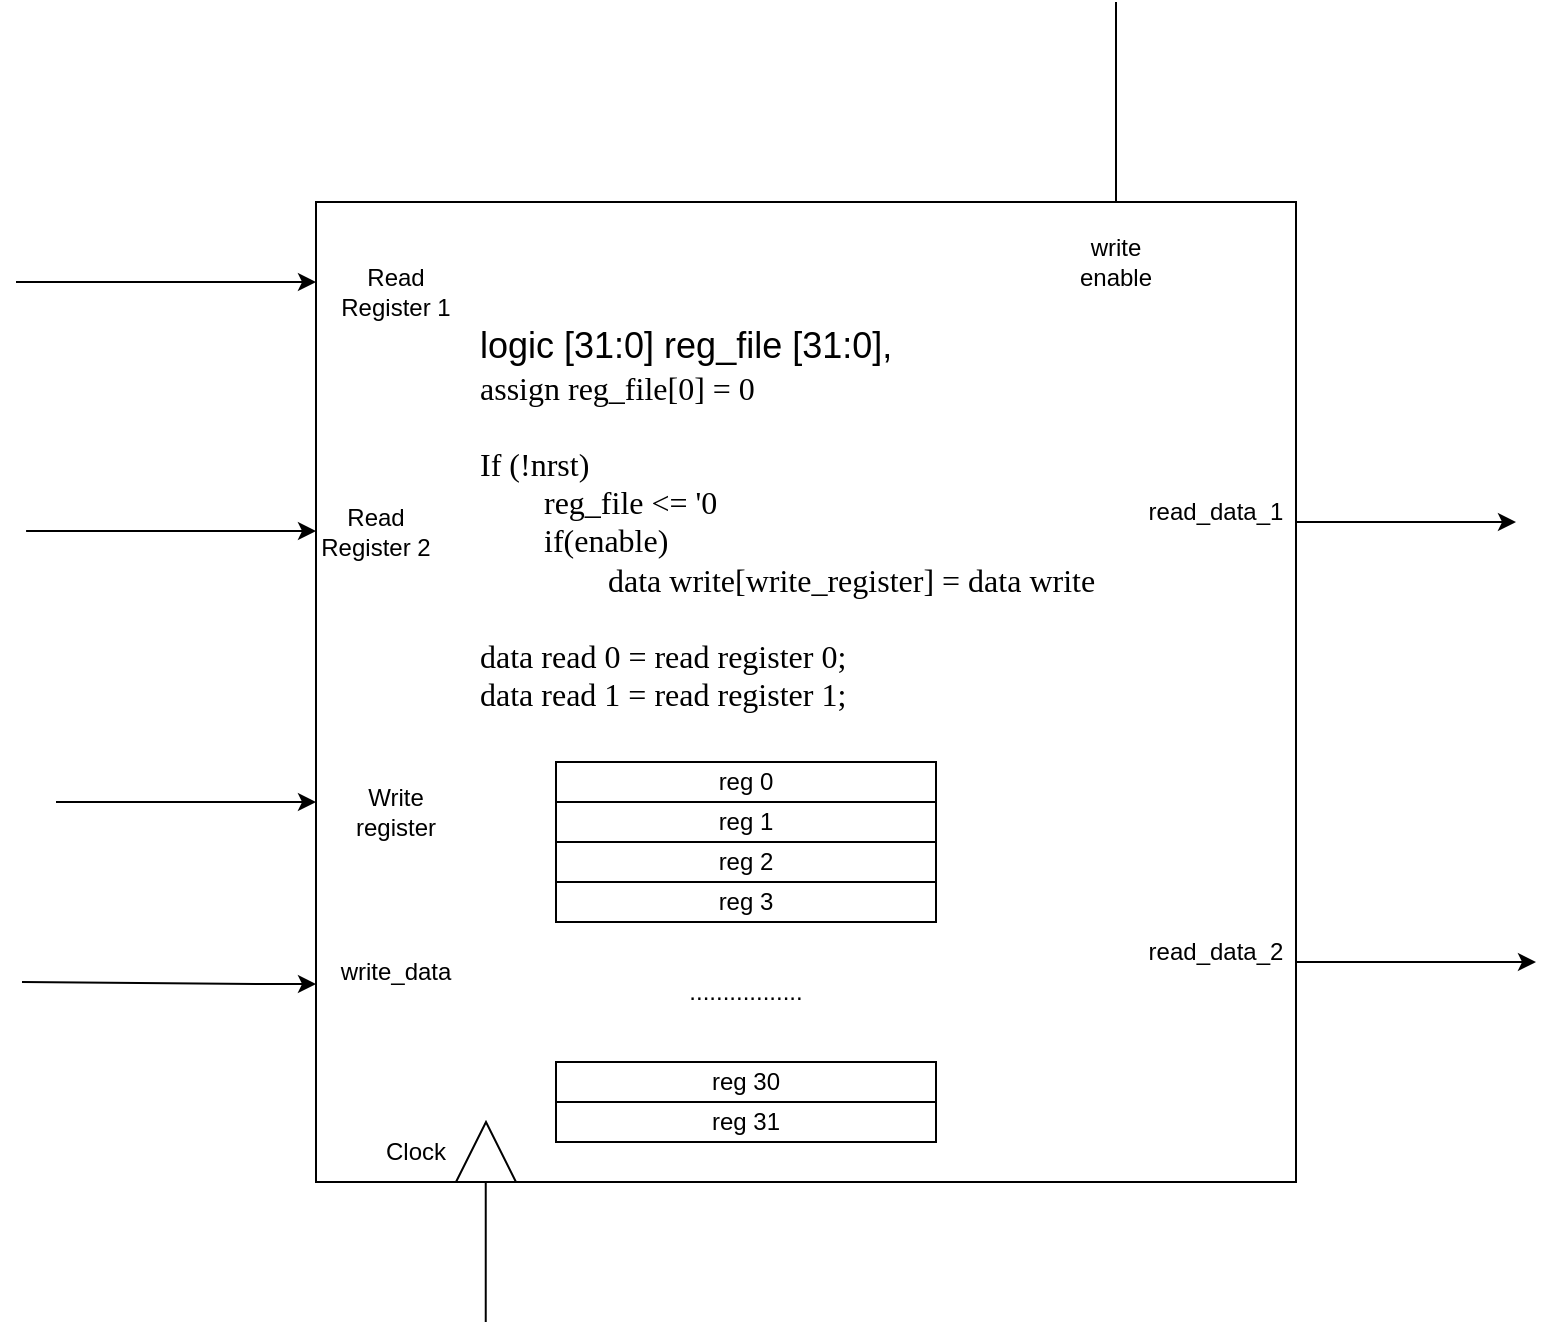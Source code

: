 <mxfile version="24.5.5" type="github">
  <diagram name="Page-1" id="wuHofpRlIjOz16M0MwDM">
    <mxGraphModel dx="1217" dy="523" grid="1" gridSize="10" guides="1" tooltips="1" connect="1" arrows="1" fold="1" page="1" pageScale="1" pageWidth="850" pageHeight="1100" math="0" shadow="0">
      <root>
        <mxCell id="0" />
        <mxCell id="1" parent="0" />
        <mxCell id="8H5cPtk94cY6zMzIsbHH-1" value="" style="whiteSpace=wrap;html=1;aspect=fixed;" parent="1" vertex="1">
          <mxGeometry x="160" y="100" width="490" height="490" as="geometry" />
        </mxCell>
        <mxCell id="8H5cPtk94cY6zMzIsbHH-2" value="Read Register 1" style="text;html=1;align=center;verticalAlign=middle;whiteSpace=wrap;rounded=0;" parent="1" vertex="1">
          <mxGeometry x="170" y="130" width="60" height="30" as="geometry" />
        </mxCell>
        <mxCell id="8H5cPtk94cY6zMzIsbHH-3" value="" style="endArrow=classic;html=1;rounded=0;" parent="1" edge="1">
          <mxGeometry width="50" height="50" relative="1" as="geometry">
            <mxPoint x="10" y="140" as="sourcePoint" />
            <mxPoint x="160" y="140" as="targetPoint" />
          </mxGeometry>
        </mxCell>
        <mxCell id="8H5cPtk94cY6zMzIsbHH-4" value="" style="endArrow=classic;html=1;rounded=0;entryX=-0.009;entryY=0.391;entryDx=0;entryDy=0;entryPerimeter=0;" parent="1" edge="1">
          <mxGeometry width="50" height="50" relative="1" as="geometry">
            <mxPoint x="15.04" y="264.54" as="sourcePoint" />
            <mxPoint x="160.0" y="264.5" as="targetPoint" />
          </mxGeometry>
        </mxCell>
        <mxCell id="8H5cPtk94cY6zMzIsbHH-6" value="" style="endArrow=classic;html=1;rounded=0;" parent="1" edge="1">
          <mxGeometry width="50" height="50" relative="1" as="geometry">
            <mxPoint x="13" y="490" as="sourcePoint" />
            <mxPoint x="160" y="491" as="targetPoint" />
            <Array as="points">
              <mxPoint x="133" y="491" />
            </Array>
          </mxGeometry>
        </mxCell>
        <mxCell id="8H5cPtk94cY6zMzIsbHH-7" value="" style="endArrow=none;html=1;rounded=0;" parent="1" edge="1">
          <mxGeometry width="50" height="50" relative="1" as="geometry">
            <mxPoint x="560" y="100" as="sourcePoint" />
            <mxPoint x="560" as="targetPoint" />
            <Array as="points">
              <mxPoint x="560" y="60" />
            </Array>
          </mxGeometry>
        </mxCell>
        <mxCell id="8H5cPtk94cY6zMzIsbHH-10" value="Read Register 2" style="text;html=1;align=center;verticalAlign=middle;whiteSpace=wrap;rounded=0;" parent="1" vertex="1">
          <mxGeometry x="160" y="250" width="60" height="30" as="geometry" />
        </mxCell>
        <mxCell id="8H5cPtk94cY6zMzIsbHH-11" value="Write register" style="text;html=1;align=center;verticalAlign=middle;whiteSpace=wrap;rounded=0;" parent="1" vertex="1">
          <mxGeometry x="170" y="390" width="60" height="30" as="geometry" />
        </mxCell>
        <mxCell id="8H5cPtk94cY6zMzIsbHH-15" value="write enable" style="text;html=1;align=center;verticalAlign=middle;whiteSpace=wrap;rounded=0;" parent="1" vertex="1">
          <mxGeometry x="530" y="115" width="60" height="30" as="geometry" />
        </mxCell>
        <mxCell id="8H5cPtk94cY6zMzIsbHH-16" value="" style="endArrow=classic;html=1;rounded=0;" parent="1" edge="1">
          <mxGeometry width="50" height="50" relative="1" as="geometry">
            <mxPoint x="650" y="260" as="sourcePoint" />
            <mxPoint x="760" y="260" as="targetPoint" />
          </mxGeometry>
        </mxCell>
        <mxCell id="8H5cPtk94cY6zMzIsbHH-17" value="" style="endArrow=classic;html=1;rounded=0;" parent="1" edge="1">
          <mxGeometry width="50" height="50" relative="1" as="geometry">
            <mxPoint x="650" y="480" as="sourcePoint" />
            <mxPoint x="770" y="480" as="targetPoint" />
          </mxGeometry>
        </mxCell>
        <mxCell id="8H5cPtk94cY6zMzIsbHH-18" value="write_data" style="text;html=1;align=center;verticalAlign=middle;whiteSpace=wrap;rounded=0;" parent="1" vertex="1">
          <mxGeometry x="170" y="470" width="60" height="30" as="geometry" />
        </mxCell>
        <mxCell id="8H5cPtk94cY6zMzIsbHH-19" value="read_data_1" style="text;html=1;align=center;verticalAlign=middle;whiteSpace=wrap;rounded=0;" parent="1" vertex="1">
          <mxGeometry x="580" y="240" width="60" height="30" as="geometry" />
        </mxCell>
        <mxCell id="8H5cPtk94cY6zMzIsbHH-20" value="read_data_2" style="text;html=1;align=center;verticalAlign=middle;whiteSpace=wrap;rounded=0;" parent="1" vertex="1">
          <mxGeometry x="580" y="460" width="60" height="30" as="geometry" />
        </mxCell>
        <mxCell id="8H5cPtk94cY6zMzIsbHH-21" value="&lt;div&gt;&lt;font face=&quot;Helvetica&quot; style=&quot;font-size: 18px;&quot;&gt;&lt;div style=&quot;&quot;&gt;&lt;span style=&quot;background-color: initial;&quot;&gt;logic [31:0] reg_file [31:0],&lt;/span&gt;&lt;br&gt;&lt;/div&gt;&lt;/font&gt;&lt;/div&gt;&lt;font face=&quot;g4V9aiBi4kP1bZjgguHr&quot; size=&quot;3&quot; style=&quot;&quot;&gt;&lt;div&gt;assign reg_file[0] = 0&lt;/div&gt;&lt;div&gt;&amp;nbsp;&lt;/div&gt;If (!nrst)&lt;/font&gt;&lt;div&gt;&lt;font face=&quot;g4V9aiBi4kP1bZjgguHr&quot; size=&quot;3&quot;&gt;&lt;span style=&quot;white-space: pre;&quot;&gt;&#x9;&lt;/span&gt;reg_file &amp;lt;= &#39;0&lt;br&gt;&lt;/font&gt;&lt;div&gt;&lt;font face=&quot;g4V9aiBi4kP1bZjgguHr&quot; size=&quot;3&quot;&gt;&lt;span style=&quot;background-color: initial; white-space: pre;&quot;&gt;&#x9;&lt;/span&gt;&lt;span style=&quot;background-color: initial;&quot;&gt;if(enable)&amp;nbsp;&lt;/span&gt;&lt;br&gt;&lt;/font&gt;&lt;/div&gt;&lt;div&gt;&lt;font face=&quot;g4V9aiBi4kP1bZjgguHr&quot; size=&quot;3&quot;&gt;&lt;span style=&quot;white-space: pre;&quot;&gt;&#x9;&lt;span style=&quot;white-space: pre;&quot;&gt;&#x9;&lt;/span&gt;&lt;/span&gt;data write[write_register] = data write&lt;/font&gt;&lt;/div&gt;&lt;/div&gt;&lt;div&gt;&lt;font face=&quot;g4V9aiBi4kP1bZjgguHr&quot; size=&quot;3&quot;&gt;&lt;br&gt;&lt;/font&gt;&lt;/div&gt;&lt;div&gt;&lt;div style=&quot;&quot;&gt;&lt;font face=&quot;g4V9aiBi4kP1bZjgguHr&quot; size=&quot;3&quot;&gt;&lt;span style=&quot;background-color: initial; white-space: pre;&quot;&gt;data&lt;/span&gt;&lt;span style=&quot;background-color: initial;&quot;&gt;&amp;nbsp;read 0 = read register 0;&lt;/span&gt;&lt;/font&gt;&lt;/div&gt;&lt;div style=&quot;&quot;&gt;&lt;font face=&quot;g4V9aiBi4kP1bZjgguHr&quot; size=&quot;3&quot;&gt;data read 1 = read register 1;&lt;/font&gt;&lt;/div&gt;&lt;/div&gt;" style="text;html=1;whiteSpace=wrap;overflow=hidden;rounded=0;" parent="1" vertex="1">
          <mxGeometry x="240" y="155" width="320" height="215" as="geometry" />
        </mxCell>
        <mxCell id="8H5cPtk94cY6zMzIsbHH-22" value="" style="endArrow=classic;html=1;rounded=0;" parent="1" edge="1">
          <mxGeometry width="50" height="50" relative="1" as="geometry">
            <mxPoint x="30" y="400" as="sourcePoint" />
            <mxPoint x="160" y="400" as="targetPoint" />
          </mxGeometry>
        </mxCell>
        <mxCell id="8H5cPtk94cY6zMzIsbHH-24" value="reg 0" style="rounded=0;whiteSpace=wrap;html=1;" parent="1" vertex="1">
          <mxGeometry x="280" y="380" width="190" height="20" as="geometry" />
        </mxCell>
        <mxCell id="8H5cPtk94cY6zMzIsbHH-25" value="reg 1" style="rounded=0;whiteSpace=wrap;html=1;" parent="1" vertex="1">
          <mxGeometry x="280" y="400" width="190" height="20" as="geometry" />
        </mxCell>
        <mxCell id="8H5cPtk94cY6zMzIsbHH-26" style="edgeStyle=orthogonalEdgeStyle;rounded=0;orthogonalLoop=1;jettySize=auto;html=1;exitX=0.5;exitY=1;exitDx=0;exitDy=0;" parent="1" source="8H5cPtk94cY6zMzIsbHH-25" target="8H5cPtk94cY6zMzIsbHH-25" edge="1">
          <mxGeometry relative="1" as="geometry" />
        </mxCell>
        <mxCell id="8H5cPtk94cY6zMzIsbHH-27" value="reg 2" style="rounded=0;whiteSpace=wrap;html=1;" parent="1" vertex="1">
          <mxGeometry x="280" y="420" width="190" height="20" as="geometry" />
        </mxCell>
        <mxCell id="8H5cPtk94cY6zMzIsbHH-29" value="reg 3" style="rounded=0;whiteSpace=wrap;html=1;" parent="1" vertex="1">
          <mxGeometry x="280" y="440" width="190" height="20" as="geometry" />
        </mxCell>
        <mxCell id="8H5cPtk94cY6zMzIsbHH-30" value="reg 30" style="rounded=0;whiteSpace=wrap;html=1;" parent="1" vertex="1">
          <mxGeometry x="280" y="530" width="190" height="20" as="geometry" />
        </mxCell>
        <mxCell id="8H5cPtk94cY6zMzIsbHH-31" value="reg 31" style="rounded=0;whiteSpace=wrap;html=1;" parent="1" vertex="1">
          <mxGeometry x="280" y="550" width="190" height="20" as="geometry" />
        </mxCell>
        <mxCell id="DQG7pjrKMhIXRIExHFe8-1" value="................." style="text;html=1;align=center;verticalAlign=middle;whiteSpace=wrap;rounded=0;" parent="1" vertex="1">
          <mxGeometry x="345" y="480" width="60" height="30" as="geometry" />
        </mxCell>
        <mxCell id="8nCNz-82o0ZJ2Y-EGQQ4-1" value="" style="triangle;whiteSpace=wrap;html=1;rotation=-90;" vertex="1" parent="1">
          <mxGeometry x="230" y="560" width="30" height="30" as="geometry" />
        </mxCell>
        <mxCell id="8nCNz-82o0ZJ2Y-EGQQ4-3" value="" style="endArrow=none;html=1;rounded=0;" edge="1" parent="1">
          <mxGeometry width="50" height="50" relative="1" as="geometry">
            <mxPoint x="244.87" y="660" as="sourcePoint" />
            <mxPoint x="244.87" y="590" as="targetPoint" />
          </mxGeometry>
        </mxCell>
        <mxCell id="8nCNz-82o0ZJ2Y-EGQQ4-4" value="Clock" style="text;html=1;align=center;verticalAlign=middle;whiteSpace=wrap;rounded=0;" vertex="1" parent="1">
          <mxGeometry x="180" y="560" width="60" height="30" as="geometry" />
        </mxCell>
      </root>
    </mxGraphModel>
  </diagram>
</mxfile>
